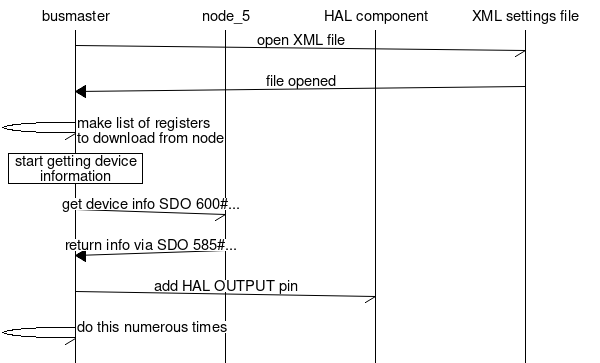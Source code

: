 msc {
    arcgradient = 5;

    a [label = "busmaster"], c [label = "node_5"], d [label = "HAL component"], e [label = "XML settings file"];

    a -> e [label = "open XML file"];
    e => a [label = "file opened"];
    a -> a [label = "make list of registers\nto download from node"];
    a box a [label = "start getting device information"];
    a -> c [label = "get device info SDO 600#..."];
    c => a [label = "return info via SDO 585#..."];
    a -> d [label = "add HAL OUTPUT pin"];
    a -> a [label = "do this numerous times"];
}
